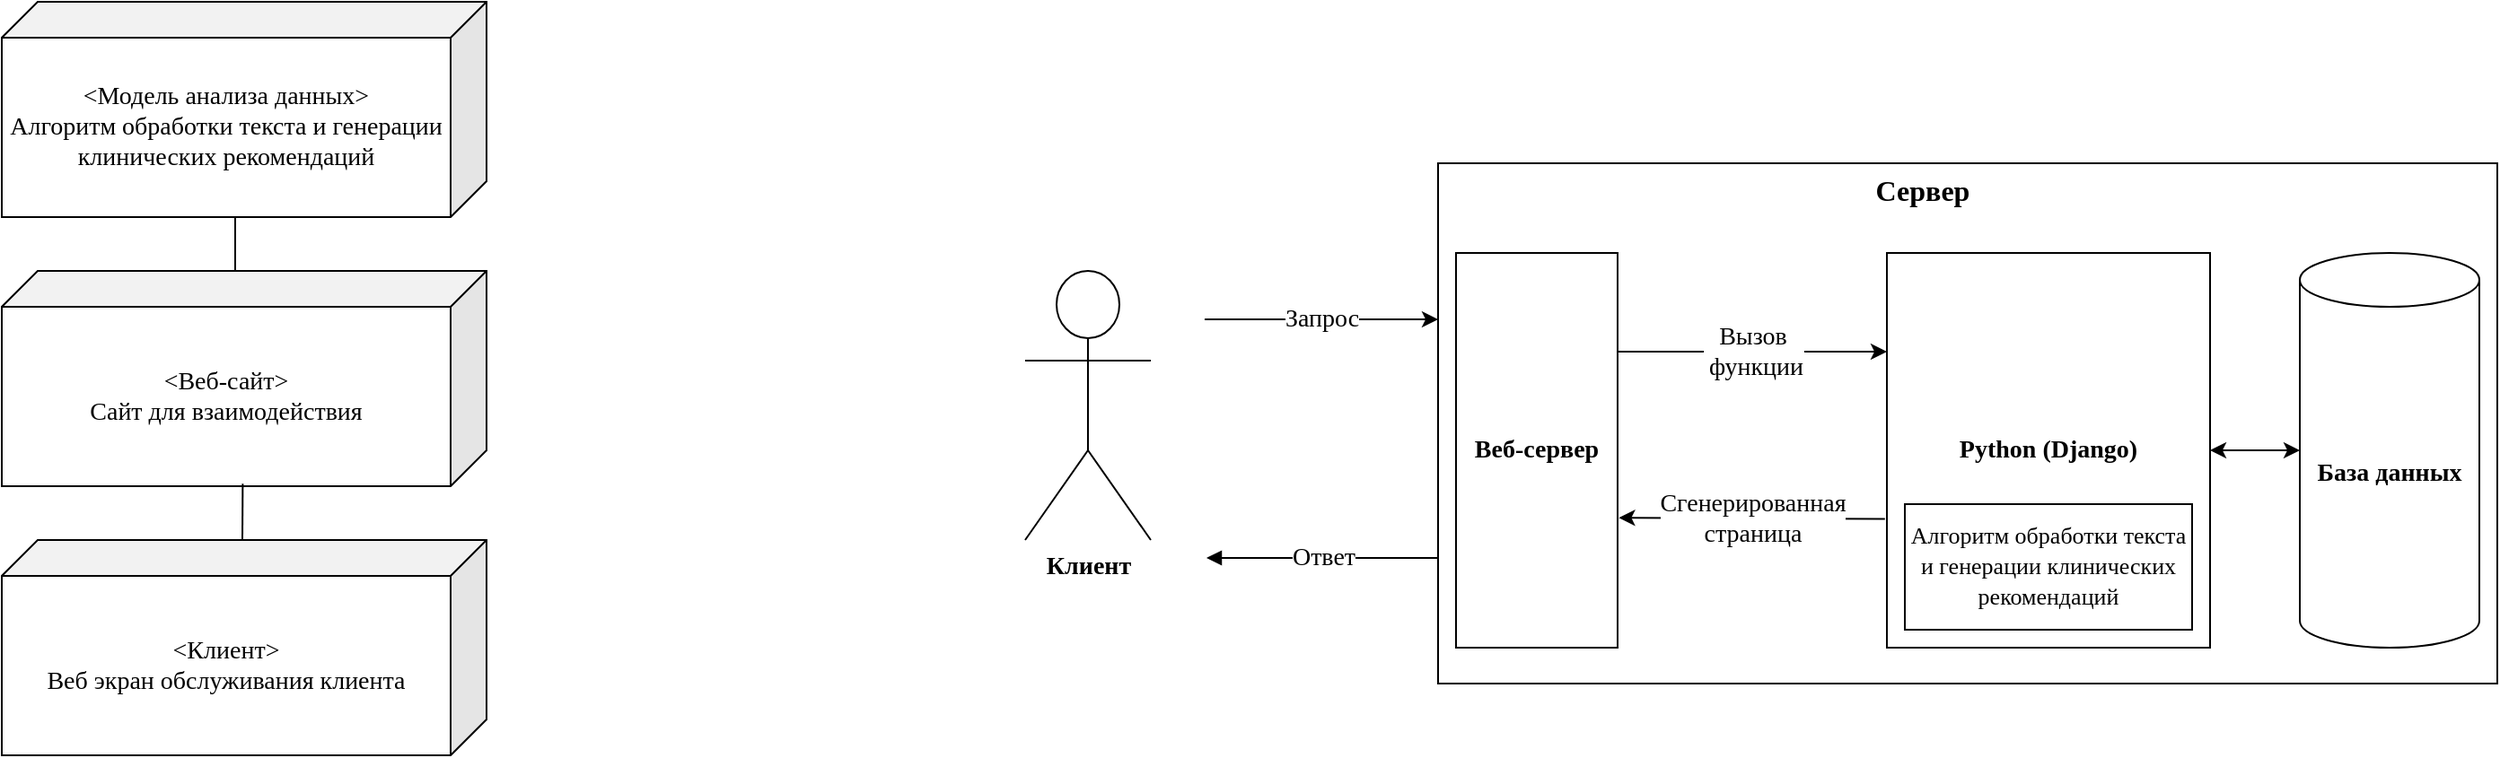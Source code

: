 <mxfile version="21.3.6" type="github">
  <diagram name="Страница 1" id="4M7BHVHj8ChbrLo2adRM">
    <mxGraphModel dx="1595" dy="1063" grid="0" gridSize="10" guides="1" tooltips="1" connect="1" arrows="1" fold="1" page="0" pageScale="1" pageWidth="827" pageHeight="1169" math="0" shadow="0">
      <root>
        <mxCell id="0" />
        <mxCell id="1" parent="0" />
        <mxCell id="oL5wm-ASWYAuOiB_xIoU-1" value="&amp;lt;Модель анализа данных&amp;gt;&lt;br style=&quot;font-size: 14px;&quot;&gt;Алгоритм обработки текста и генерации клинических рекомендаций" style="shape=cube;whiteSpace=wrap;html=1;boundedLbl=1;backgroundOutline=1;darkOpacity=0.05;darkOpacity2=0.1;flipV=0;flipH=1;fontFamily=Times New Roman;fontSize=14;" parent="1" vertex="1">
          <mxGeometry x="-360" y="-180" width="270" height="120" as="geometry" />
        </mxCell>
        <mxCell id="oL5wm-ASWYAuOiB_xIoU-3" value="&amp;lt;Веб-сайт&amp;gt;&lt;br style=&quot;font-size: 14px;&quot;&gt;Сайт для взаимодействия" style="shape=cube;whiteSpace=wrap;html=1;boundedLbl=1;backgroundOutline=1;darkOpacity=0.05;darkOpacity2=0.1;flipV=0;flipH=1;fontFamily=Times New Roman;fontSize=14;" parent="1" vertex="1">
          <mxGeometry x="-360" y="-30" width="270" height="120" as="geometry" />
        </mxCell>
        <mxCell id="oL5wm-ASWYAuOiB_xIoU-4" value="&amp;lt;Клиент&amp;gt;&lt;br style=&quot;font-size: 14px;&quot;&gt;Веб экран обслуживания клиента" style="shape=cube;whiteSpace=wrap;html=1;boundedLbl=1;backgroundOutline=1;darkOpacity=0.05;darkOpacity2=0.1;flipV=0;flipH=1;fontFamily=Times New Roman;fontSize=14;" parent="1" vertex="1">
          <mxGeometry x="-360" y="120" width="270" height="120" as="geometry" />
        </mxCell>
        <mxCell id="oL5wm-ASWYAuOiB_xIoU-5" value="" style="endArrow=none;html=1;rounded=0;fontFamily=Times New Roman;fontSize=14;" parent="1" edge="1">
          <mxGeometry width="50" height="50" relative="1" as="geometry">
            <mxPoint x="-230" y="-30" as="sourcePoint" />
            <mxPoint x="-230" y="-60" as="targetPoint" />
          </mxGeometry>
        </mxCell>
        <mxCell id="oL5wm-ASWYAuOiB_xIoU-6" value="" style="endArrow=none;html=1;rounded=0;exitX=0.503;exitY=0.989;exitDx=0;exitDy=0;exitPerimeter=0;fontFamily=Times New Roman;fontSize=14;" parent="1" source="oL5wm-ASWYAuOiB_xIoU-3" edge="1">
          <mxGeometry width="50" height="50" relative="1" as="geometry">
            <mxPoint x="-240" y="90" as="sourcePoint" />
            <mxPoint x="-226" y="120" as="targetPoint" />
          </mxGeometry>
        </mxCell>
        <mxCell id="Pgdg8n1ICRk5oK-CDzyv-1" value="Клиент" style="shape=umlActor;verticalLabelPosition=bottom;verticalAlign=top;html=1;outlineConnect=0;fontFamily=Times New Roman;fontSize=14;fontStyle=1" vertex="1" parent="1">
          <mxGeometry x="210" y="-30" width="70" height="150" as="geometry" />
        </mxCell>
        <mxCell id="Pgdg8n1ICRk5oK-CDzyv-5" value="" style="verticalLabelPosition=bottom;verticalAlign=top;html=1;shape=mxgraph.basic.rect;fillColor2=none;strokeWidth=1;size=20;indent=5;fontFamily=Times New Roman;fontSize=14;" vertex="1" parent="1">
          <mxGeometry x="440" y="-90" width="590" height="290" as="geometry" />
        </mxCell>
        <mxCell id="Pgdg8n1ICRk5oK-CDzyv-6" value="Запрос" style="endArrow=classic;html=1;rounded=0;fontFamily=Times New Roman;fontSize=14;" edge="1" parent="1">
          <mxGeometry width="50" height="50" relative="1" as="geometry">
            <mxPoint x="310" y="-3" as="sourcePoint" />
            <mxPoint x="440" y="-3" as="targetPoint" />
          </mxGeometry>
        </mxCell>
        <mxCell id="Pgdg8n1ICRk5oK-CDzyv-7" value="Ответ" style="endArrow=none;html=1;rounded=0;startArrow=block;startFill=1;endFill=0;fontFamily=Times New Roman;fontSize=14;" edge="1" parent="1">
          <mxGeometry width="50" height="50" relative="1" as="geometry">
            <mxPoint x="311" y="130" as="sourcePoint" />
            <mxPoint x="440" y="130" as="targetPoint" />
          </mxGeometry>
        </mxCell>
        <mxCell id="Pgdg8n1ICRk5oK-CDzyv-8" value="&lt;font style=&quot;font-size: 16px;&quot;&gt;Сервер&lt;/font&gt;" style="text;html=1;strokeColor=none;fillColor=none;align=center;verticalAlign=middle;whiteSpace=wrap;rounded=0;fontFamily=Times New Roman;fontSize=16;fontStyle=1" vertex="1" parent="1">
          <mxGeometry x="680" y="-90" width="60" height="30" as="geometry" />
        </mxCell>
        <mxCell id="Pgdg8n1ICRk5oK-CDzyv-15" value="Веб-сервер" style="rounded=0;whiteSpace=wrap;html=1;fontFamily=Times New Roman;fontSize=14;fontStyle=1" vertex="1" parent="1">
          <mxGeometry x="450" y="-40" width="90" height="220" as="geometry" />
        </mxCell>
        <mxCell id="Pgdg8n1ICRk5oK-CDzyv-16" value="Python (Django)" style="rounded=0;whiteSpace=wrap;html=1;labelPosition=center;verticalLabelPosition=middle;align=center;verticalAlign=middle;fontFamily=Times New Roman;fontSize=14;fontStyle=1" vertex="1" parent="1">
          <mxGeometry x="690" y="-40" width="180" height="220" as="geometry" />
        </mxCell>
        <mxCell id="Pgdg8n1ICRk5oK-CDzyv-17" value="База данных" style="shape=cylinder3;whiteSpace=wrap;html=1;boundedLbl=1;backgroundOutline=1;size=15;fontFamily=Times New Roman;fontSize=14;fontStyle=1" vertex="1" parent="1">
          <mxGeometry x="920" y="-40" width="100" height="220" as="geometry" />
        </mxCell>
        <mxCell id="Pgdg8n1ICRk5oK-CDzyv-19" value="Вызов&lt;br style=&quot;font-size: 14px;&quot;&gt;&amp;nbsp;функции" style="endArrow=classic;html=1;rounded=0;exitX=1;exitY=0.25;exitDx=0;exitDy=0;fontFamily=Times New Roman;fontSize=14;entryX=0;entryY=0.25;entryDx=0;entryDy=0;" edge="1" parent="1" source="Pgdg8n1ICRk5oK-CDzyv-15" target="Pgdg8n1ICRk5oK-CDzyv-16">
          <mxGeometry width="50" height="50" relative="1" as="geometry">
            <mxPoint x="569" y="20" as="sourcePoint" />
            <mxPoint x="669" y="15" as="targetPoint" />
          </mxGeometry>
        </mxCell>
        <mxCell id="Pgdg8n1ICRk5oK-CDzyv-20" value="Сгенерированная &lt;br style=&quot;font-size: 14px;&quot;&gt;страница" style="endArrow=classic;html=1;rounded=0;exitX=-0.006;exitY=0.674;exitDx=0;exitDy=0;exitPerimeter=0;entryX=1.008;entryY=0.671;entryDx=0;entryDy=0;entryPerimeter=0;fontFamily=Times New Roman;fontSize=14;" edge="1" parent="1" source="Pgdg8n1ICRk5oK-CDzyv-16" target="Pgdg8n1ICRk5oK-CDzyv-15">
          <mxGeometry width="50" height="50" relative="1" as="geometry">
            <mxPoint x="460" y="340" as="sourcePoint" />
            <mxPoint x="510" y="290" as="targetPoint" />
          </mxGeometry>
        </mxCell>
        <mxCell id="Pgdg8n1ICRk5oK-CDzyv-21" value="" style="endArrow=classic;startArrow=classic;html=1;rounded=0;entryX=0;entryY=0.5;entryDx=0;entryDy=0;entryPerimeter=0;exitX=1;exitY=0.5;exitDx=0;exitDy=0;fontFamily=Times New Roman;fontSize=14;" edge="1" parent="1" source="Pgdg8n1ICRk5oK-CDzyv-16" target="Pgdg8n1ICRk5oK-CDzyv-17">
          <mxGeometry width="50" height="50" relative="1" as="geometry">
            <mxPoint x="850" y="50" as="sourcePoint" />
            <mxPoint x="900" as="targetPoint" />
          </mxGeometry>
        </mxCell>
        <mxCell id="Pgdg8n1ICRk5oK-CDzyv-22" value="&lt;font style=&quot;font-size: 13px;&quot;&gt;Алгоритм обработки текста и генерации клинических рекомендаций&lt;/font&gt;" style="rounded=0;whiteSpace=wrap;html=1;fontFamily=Times New Roman;fontSize=14;" vertex="1" parent="1">
          <mxGeometry x="700" y="100" width="160" height="70" as="geometry" />
        </mxCell>
      </root>
    </mxGraphModel>
  </diagram>
</mxfile>
